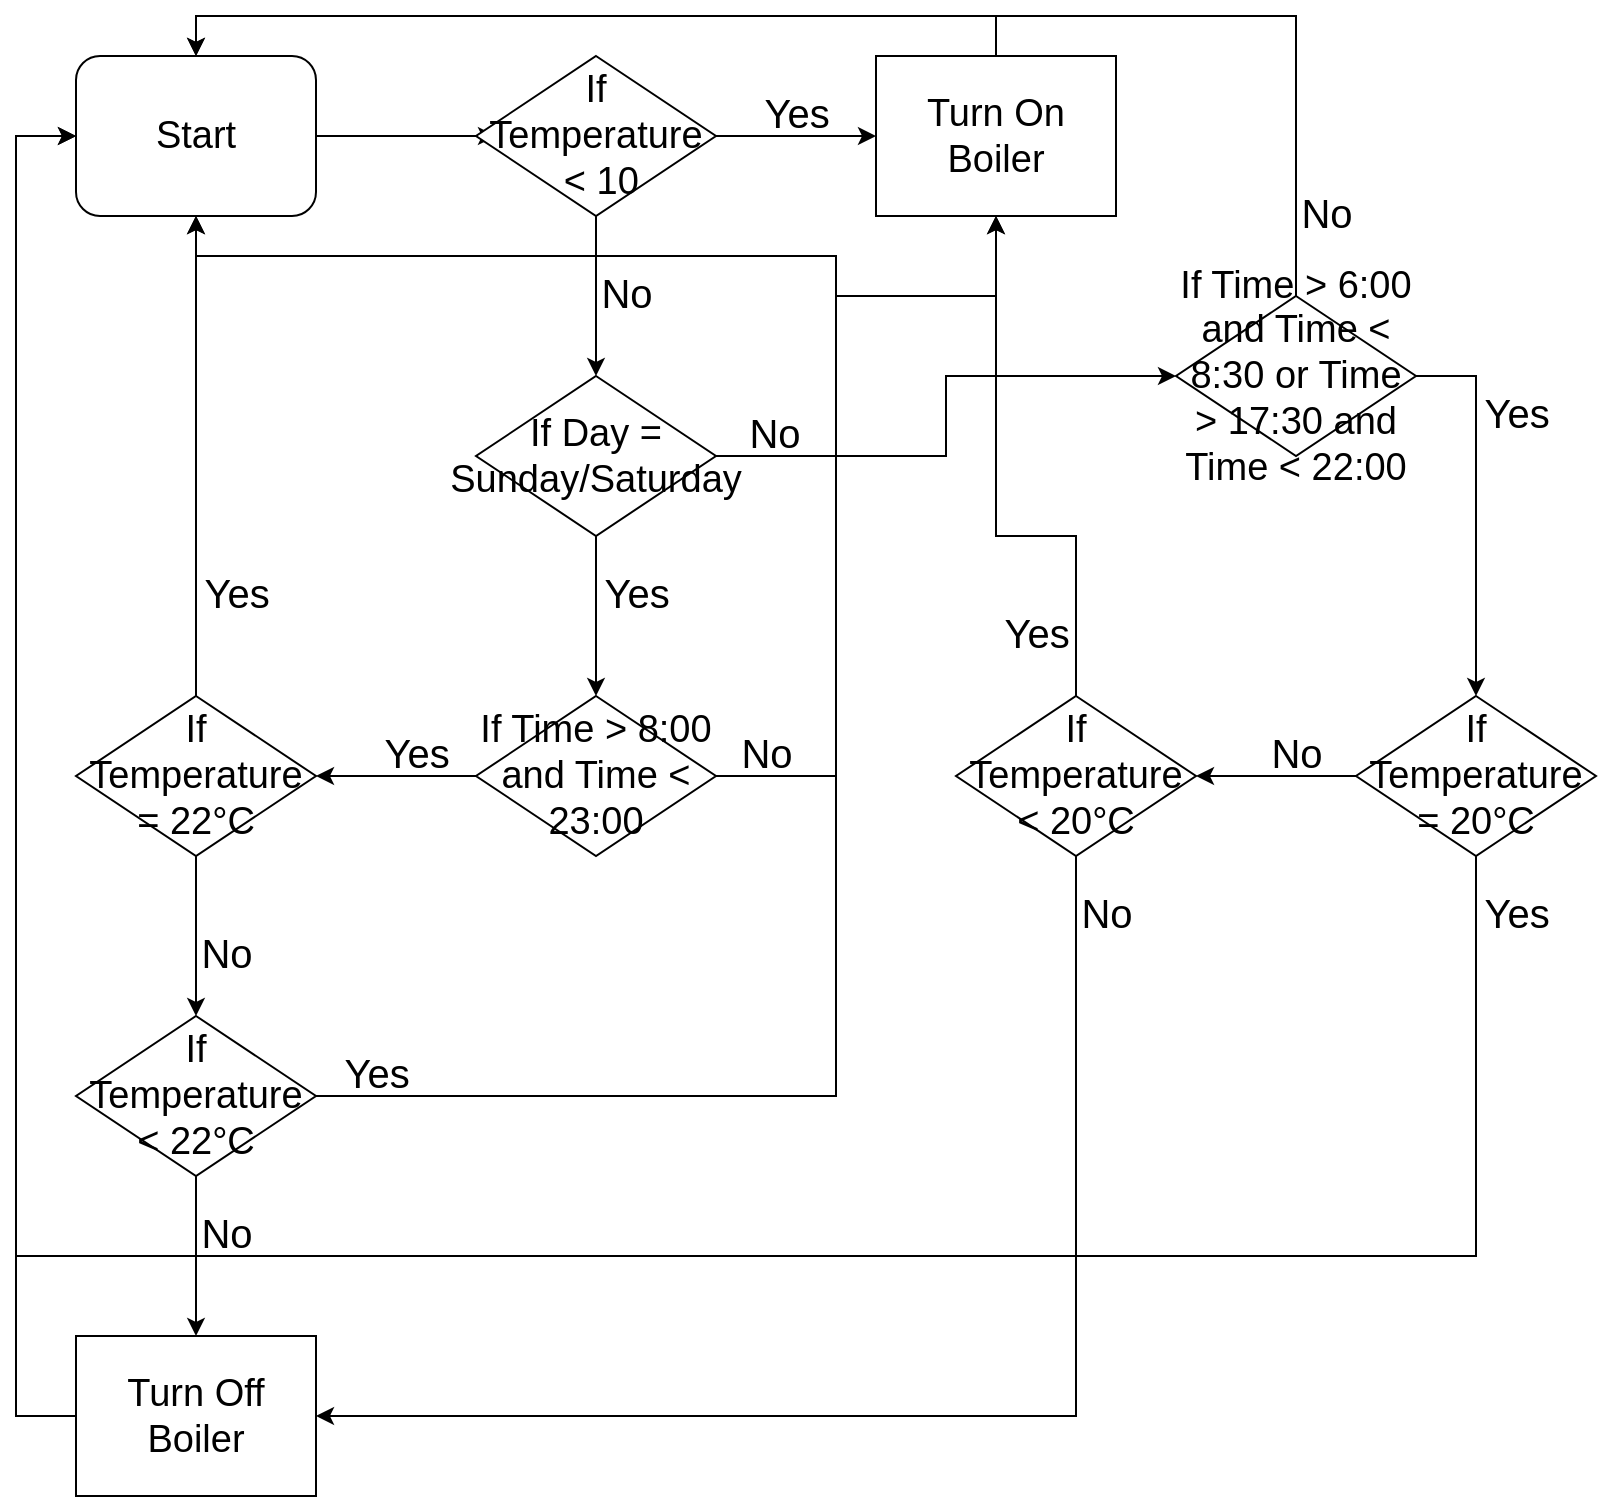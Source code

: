 <mxfile version="20.3.0" type="github">
  <diagram id="JoGJBv-pY6J9CF7DYz9s" name="Page-1">
    <mxGraphModel dx="903" dy="497" grid="1" gridSize="10" guides="1" tooltips="1" connect="1" arrows="1" fold="1" page="1" pageScale="1" pageWidth="827" pageHeight="1169" math="0" shadow="0">
      <root>
        <mxCell id="0" />
        <mxCell id="1" parent="0" />
        <mxCell id="9_eo66QmF36sM_EqYJlc-26" value="" style="edgeStyle=orthogonalEdgeStyle;rounded=0;orthogonalLoop=1;jettySize=auto;html=1;fontSize=30;" edge="1" parent="1" source="9_eo66QmF36sM_EqYJlc-1">
          <mxGeometry relative="1" as="geometry">
            <mxPoint x="250" y="80" as="targetPoint" />
          </mxGeometry>
        </mxCell>
        <mxCell id="9_eo66QmF36sM_EqYJlc-1" value="Start" style="rounded=1;whiteSpace=wrap;html=1;fontSize=19;" vertex="1" parent="1">
          <mxGeometry x="40" y="40" width="120" height="80" as="geometry" />
        </mxCell>
        <mxCell id="9_eo66QmF36sM_EqYJlc-30" value="" style="edgeStyle=orthogonalEdgeStyle;rounded=0;orthogonalLoop=1;jettySize=auto;html=1;fontSize=30;" edge="1" parent="1" source="9_eo66QmF36sM_EqYJlc-27" target="9_eo66QmF36sM_EqYJlc-29">
          <mxGeometry relative="1" as="geometry" />
        </mxCell>
        <mxCell id="9_eo66QmF36sM_EqYJlc-39" value="" style="edgeStyle=orthogonalEdgeStyle;rounded=0;orthogonalLoop=1;jettySize=auto;html=1;fontSize=22;" edge="1" parent="1" source="9_eo66QmF36sM_EqYJlc-27" target="9_eo66QmF36sM_EqYJlc-38">
          <mxGeometry relative="1" as="geometry" />
        </mxCell>
        <mxCell id="9_eo66QmF36sM_EqYJlc-27" value="If Temperature&lt;br style=&quot;font-size: 19px;&quot;&gt;&amp;nbsp;&amp;lt; 10" style="rhombus;whiteSpace=wrap;html=1;fontSize=19;" vertex="1" parent="1">
          <mxGeometry x="240" y="40" width="120" height="80" as="geometry" />
        </mxCell>
        <mxCell id="9_eo66QmF36sM_EqYJlc-29" value="Turn On Boiler" style="whiteSpace=wrap;html=1;fontSize=19;" vertex="1" parent="1">
          <mxGeometry x="440" y="40" width="120" height="80" as="geometry" />
        </mxCell>
        <mxCell id="9_eo66QmF36sM_EqYJlc-31" value="&lt;font style=&quot;font-size: 20px;&quot;&gt;Yes&lt;/font&gt;" style="text;html=1;align=center;verticalAlign=middle;resizable=0;points=[];autosize=1;strokeColor=none;fillColor=none;fontSize=30;" vertex="1" parent="1">
          <mxGeometry x="370" y="40" width="60" height="50" as="geometry" />
        </mxCell>
        <mxCell id="9_eo66QmF36sM_EqYJlc-36" value="&lt;font style=&quot;font-size: 20px;&quot;&gt;No&lt;/font&gt;" style="text;html=1;align=center;verticalAlign=middle;resizable=0;points=[];autosize=1;strokeColor=none;fillColor=none;fontSize=30;" vertex="1" parent="1">
          <mxGeometry x="290" y="130" width="50" height="50" as="geometry" />
        </mxCell>
        <mxCell id="9_eo66QmF36sM_EqYJlc-37" value="" style="endArrow=classic;html=1;rounded=0;fontSize=30;exitX=0.5;exitY=0;exitDx=0;exitDy=0;entryX=0.5;entryY=0;entryDx=0;entryDy=0;" edge="1" parent="1" source="9_eo66QmF36sM_EqYJlc-29" target="9_eo66QmF36sM_EqYJlc-1">
          <mxGeometry width="50" height="50" relative="1" as="geometry">
            <mxPoint x="420" y="50" as="sourcePoint" />
            <mxPoint x="440" y="10" as="targetPoint" />
            <Array as="points">
              <mxPoint x="500" y="20" />
              <mxPoint x="100" y="20" />
            </Array>
          </mxGeometry>
        </mxCell>
        <mxCell id="9_eo66QmF36sM_EqYJlc-45" value="" style="edgeStyle=orthogonalEdgeStyle;rounded=0;orthogonalLoop=1;jettySize=auto;html=1;fontSize=30;" edge="1" parent="1" source="9_eo66QmF36sM_EqYJlc-38" target="9_eo66QmF36sM_EqYJlc-44">
          <mxGeometry relative="1" as="geometry" />
        </mxCell>
        <mxCell id="9_eo66QmF36sM_EqYJlc-68" value="" style="edgeStyle=orthogonalEdgeStyle;rounded=0;orthogonalLoop=1;jettySize=auto;html=1;fontSize=30;fontColor=#000000;" edge="1" parent="1" source="9_eo66QmF36sM_EqYJlc-38" target="9_eo66QmF36sM_EqYJlc-67">
          <mxGeometry relative="1" as="geometry" />
        </mxCell>
        <mxCell id="9_eo66QmF36sM_EqYJlc-38" value="If Day = Sunday/Saturday" style="rhombus;whiteSpace=wrap;html=1;fontSize=19;" vertex="1" parent="1">
          <mxGeometry x="240" y="200" width="120" height="80" as="geometry" />
        </mxCell>
        <mxCell id="9_eo66QmF36sM_EqYJlc-51" value="" style="edgeStyle=orthogonalEdgeStyle;rounded=0;orthogonalLoop=1;jettySize=auto;html=1;fontSize=30;" edge="1" parent="1" source="9_eo66QmF36sM_EqYJlc-44" target="9_eo66QmF36sM_EqYJlc-50">
          <mxGeometry relative="1" as="geometry" />
        </mxCell>
        <mxCell id="9_eo66QmF36sM_EqYJlc-92" style="edgeStyle=orthogonalEdgeStyle;rounded=0;orthogonalLoop=1;jettySize=auto;html=1;exitX=1;exitY=0.5;exitDx=0;exitDy=0;fontSize=19;fontColor=#000000;entryX=0.5;entryY=1;entryDx=0;entryDy=0;" edge="1" parent="1" source="9_eo66QmF36sM_EqYJlc-44" target="9_eo66QmF36sM_EqYJlc-1">
          <mxGeometry relative="1" as="geometry">
            <mxPoint x="420" y="130" as="targetPoint" />
            <Array as="points">
              <mxPoint x="420" y="400" />
              <mxPoint x="420" y="140" />
              <mxPoint x="100" y="140" />
            </Array>
          </mxGeometry>
        </mxCell>
        <mxCell id="9_eo66QmF36sM_EqYJlc-44" value="If Time &amp;gt; 8:00 and Time &amp;lt; 23:00" style="rhombus;whiteSpace=wrap;html=1;fontSize=19;" vertex="1" parent="1">
          <mxGeometry x="240" y="360" width="120" height="80" as="geometry" />
        </mxCell>
        <mxCell id="9_eo66QmF36sM_EqYJlc-46" value="&lt;font style=&quot;font-size: 20px;&quot;&gt;Yes&lt;/font&gt;" style="text;html=1;align=center;verticalAlign=middle;resizable=0;points=[];autosize=1;strokeColor=none;fillColor=none;fontSize=30;" vertex="1" parent="1">
          <mxGeometry x="290" y="280" width="60" height="50" as="geometry" />
        </mxCell>
        <mxCell id="9_eo66QmF36sM_EqYJlc-47" value="&lt;font style=&quot;font-size: 20px;&quot;&gt;No&lt;/font&gt;" style="text;html=1;align=center;verticalAlign=middle;resizable=0;points=[];autosize=1;strokeColor=none;fillColor=none;fontSize=30;" vertex="1" parent="1">
          <mxGeometry x="364" y="200" width="50" height="50" as="geometry" />
        </mxCell>
        <mxCell id="9_eo66QmF36sM_EqYJlc-48" value="&lt;font style=&quot;font-size: 20px;&quot;&gt;Yes&lt;/font&gt;" style="text;html=1;align=center;verticalAlign=middle;resizable=0;points=[];autosize=1;strokeColor=none;fillColor=none;fontSize=30;" vertex="1" parent="1">
          <mxGeometry x="180" y="360" width="60" height="50" as="geometry" />
        </mxCell>
        <mxCell id="9_eo66QmF36sM_EqYJlc-55" value="" style="edgeStyle=orthogonalEdgeStyle;rounded=0;orthogonalLoop=1;jettySize=auto;html=1;fontSize=30;fontColor=#000000;" edge="1" parent="1" source="9_eo66QmF36sM_EqYJlc-50" target="9_eo66QmF36sM_EqYJlc-54">
          <mxGeometry relative="1" as="geometry" />
        </mxCell>
        <mxCell id="9_eo66QmF36sM_EqYJlc-50" value="If Temperature = 2&lt;font style=&quot;font-size: 19px;&quot;&gt;2°C&lt;/font&gt;" style="rhombus;whiteSpace=wrap;html=1;fontSize=19;" vertex="1" parent="1">
          <mxGeometry x="40" y="360" width="120" height="80" as="geometry" />
        </mxCell>
        <mxCell id="9_eo66QmF36sM_EqYJlc-52" value="&lt;font style=&quot;font-size: 20px;&quot;&gt;Yes&lt;/font&gt;" style="text;html=1;align=center;verticalAlign=middle;resizable=0;points=[];autosize=1;strokeColor=none;fillColor=none;fontSize=30;" vertex="1" parent="1">
          <mxGeometry x="90" y="280" width="60" height="50" as="geometry" />
        </mxCell>
        <mxCell id="9_eo66QmF36sM_EqYJlc-53" value="" style="endArrow=classic;html=1;rounded=0;fontSize=30;fontColor=#000000;exitX=0.5;exitY=0;exitDx=0;exitDy=0;entryX=0.5;entryY=1;entryDx=0;entryDy=0;" edge="1" parent="1" source="9_eo66QmF36sM_EqYJlc-50" target="9_eo66QmF36sM_EqYJlc-1">
          <mxGeometry width="50" height="50" relative="1" as="geometry">
            <mxPoint x="90" y="270" as="sourcePoint" />
            <mxPoint x="140" y="220" as="targetPoint" />
          </mxGeometry>
        </mxCell>
        <mxCell id="9_eo66QmF36sM_EqYJlc-62" value="" style="edgeStyle=orthogonalEdgeStyle;rounded=0;orthogonalLoop=1;jettySize=auto;html=1;fontSize=30;fontColor=#000000;" edge="1" parent="1" source="9_eo66QmF36sM_EqYJlc-54" target="9_eo66QmF36sM_EqYJlc-61">
          <mxGeometry relative="1" as="geometry" />
        </mxCell>
        <mxCell id="9_eo66QmF36sM_EqYJlc-71" value="" style="edgeStyle=orthogonalEdgeStyle;rounded=0;orthogonalLoop=1;jettySize=auto;html=1;fontSize=30;fontColor=#000000;entryX=0.5;entryY=1;entryDx=0;entryDy=0;" edge="1" parent="1" source="9_eo66QmF36sM_EqYJlc-54" target="9_eo66QmF36sM_EqYJlc-29">
          <mxGeometry relative="1" as="geometry">
            <mxPoint x="420" y="120" as="targetPoint" />
            <Array as="points">
              <mxPoint x="420" y="560" />
              <mxPoint x="420" y="160" />
              <mxPoint x="500" y="160" />
            </Array>
          </mxGeometry>
        </mxCell>
        <mxCell id="9_eo66QmF36sM_EqYJlc-54" value="If Temperature &amp;lt; 22°C" style="rhombus;whiteSpace=wrap;html=1;fontSize=19;" vertex="1" parent="1">
          <mxGeometry x="40" y="520" width="120" height="80" as="geometry" />
        </mxCell>
        <mxCell id="9_eo66QmF36sM_EqYJlc-56" value="&lt;font style=&quot;font-size: 20px;&quot;&gt;No&lt;/font&gt;" style="text;html=1;align=center;verticalAlign=middle;resizable=0;points=[];autosize=1;strokeColor=none;fillColor=none;fontSize=30;" vertex="1" parent="1">
          <mxGeometry x="90" y="460" width="50" height="50" as="geometry" />
        </mxCell>
        <mxCell id="9_eo66QmF36sM_EqYJlc-60" value="&lt;font style=&quot;font-size: 20px;&quot;&gt;Yes&lt;/font&gt;" style="text;html=1;align=center;verticalAlign=middle;resizable=0;points=[];autosize=1;strokeColor=none;fillColor=none;fontSize=30;" vertex="1" parent="1">
          <mxGeometry x="160" y="520" width="60" height="50" as="geometry" />
        </mxCell>
        <mxCell id="9_eo66QmF36sM_EqYJlc-61" value="Turn Off Boiler" style="whiteSpace=wrap;html=1;fontSize=19;" vertex="1" parent="1">
          <mxGeometry x="40" y="680" width="120" height="80" as="geometry" />
        </mxCell>
        <mxCell id="9_eo66QmF36sM_EqYJlc-63" value="&lt;font style=&quot;font-size: 20px;&quot;&gt;No&lt;/font&gt;" style="text;html=1;align=center;verticalAlign=middle;resizable=0;points=[];autosize=1;strokeColor=none;fillColor=none;fontSize=30;" vertex="1" parent="1">
          <mxGeometry x="90" y="600" width="50" height="50" as="geometry" />
        </mxCell>
        <mxCell id="9_eo66QmF36sM_EqYJlc-64" value="" style="endArrow=classic;html=1;rounded=0;fontSize=30;fontColor=#000000;exitX=0;exitY=0.5;exitDx=0;exitDy=0;entryX=0;entryY=0.5;entryDx=0;entryDy=0;" edge="1" parent="1" source="9_eo66QmF36sM_EqYJlc-61" target="9_eo66QmF36sM_EqYJlc-1">
          <mxGeometry width="50" height="50" relative="1" as="geometry">
            <mxPoint x="10" y="840" as="sourcePoint" />
            <mxPoint x="20" y="660" as="targetPoint" />
            <Array as="points">
              <mxPoint x="10" y="720" />
              <mxPoint x="10" y="80" />
            </Array>
          </mxGeometry>
        </mxCell>
        <mxCell id="9_eo66QmF36sM_EqYJlc-74" value="" style="edgeStyle=orthogonalEdgeStyle;rounded=0;orthogonalLoop=1;jettySize=auto;html=1;fontSize=30;fontColor=#000000;entryX=0.5;entryY=0;entryDx=0;entryDy=0;" edge="1" parent="1" source="9_eo66QmF36sM_EqYJlc-67" target="9_eo66QmF36sM_EqYJlc-73">
          <mxGeometry relative="1" as="geometry">
            <Array as="points">
              <mxPoint x="740" y="200" />
            </Array>
          </mxGeometry>
        </mxCell>
        <mxCell id="9_eo66QmF36sM_EqYJlc-94" style="edgeStyle=orthogonalEdgeStyle;rounded=0;orthogonalLoop=1;jettySize=auto;html=1;exitX=0.5;exitY=0;exitDx=0;exitDy=0;entryX=0.5;entryY=0;entryDx=0;entryDy=0;fontSize=19;fontColor=#000000;" edge="1" parent="1" source="9_eo66QmF36sM_EqYJlc-67" target="9_eo66QmF36sM_EqYJlc-1">
          <mxGeometry relative="1" as="geometry" />
        </mxCell>
        <mxCell id="9_eo66QmF36sM_EqYJlc-67" value="If Time &amp;gt; 6:00 and Time &amp;lt; 8:30 or Time &amp;gt; 17:30 and Time &amp;lt; 22:00" style="rhombus;whiteSpace=wrap;html=1;fontSize=19;" vertex="1" parent="1">
          <mxGeometry x="590" y="160" width="120" height="80" as="geometry" />
        </mxCell>
        <mxCell id="9_eo66QmF36sM_EqYJlc-81" value="" style="edgeStyle=orthogonalEdgeStyle;rounded=0;orthogonalLoop=1;jettySize=auto;html=1;fontSize=30;fontColor=#000000;" edge="1" parent="1" source="9_eo66QmF36sM_EqYJlc-73" target="9_eo66QmF36sM_EqYJlc-80">
          <mxGeometry relative="1" as="geometry" />
        </mxCell>
        <mxCell id="9_eo66QmF36sM_EqYJlc-83" style="edgeStyle=orthogonalEdgeStyle;rounded=0;orthogonalLoop=1;jettySize=auto;html=1;exitX=0.5;exitY=1;exitDx=0;exitDy=0;fontSize=30;fontColor=#000000;" edge="1" parent="1" source="9_eo66QmF36sM_EqYJlc-73">
          <mxGeometry relative="1" as="geometry">
            <mxPoint x="40" y="80" as="targetPoint" />
            <Array as="points">
              <mxPoint x="740" y="640" />
              <mxPoint x="10" y="640" />
            </Array>
          </mxGeometry>
        </mxCell>
        <mxCell id="9_eo66QmF36sM_EqYJlc-73" value="If Temperature = 20°C" style="rhombus;whiteSpace=wrap;html=1;fontSize=19;" vertex="1" parent="1">
          <mxGeometry x="680" y="360" width="120" height="80" as="geometry" />
        </mxCell>
        <mxCell id="9_eo66QmF36sM_EqYJlc-85" style="edgeStyle=orthogonalEdgeStyle;rounded=0;orthogonalLoop=1;jettySize=auto;html=1;exitX=0.5;exitY=1;exitDx=0;exitDy=0;entryX=1;entryY=0.5;entryDx=0;entryDy=0;fontSize=30;fontColor=#000000;" edge="1" parent="1" source="9_eo66QmF36sM_EqYJlc-80" target="9_eo66QmF36sM_EqYJlc-61">
          <mxGeometry relative="1" as="geometry" />
        </mxCell>
        <mxCell id="9_eo66QmF36sM_EqYJlc-88" value="" style="edgeStyle=orthogonalEdgeStyle;rounded=0;orthogonalLoop=1;jettySize=auto;html=1;fontSize=30;fontColor=#000000;" edge="1" parent="1" source="9_eo66QmF36sM_EqYJlc-80">
          <mxGeometry relative="1" as="geometry">
            <mxPoint x="500" y="120" as="targetPoint" />
            <Array as="points">
              <mxPoint x="540" y="280" />
              <mxPoint x="500" y="280" />
            </Array>
          </mxGeometry>
        </mxCell>
        <mxCell id="9_eo66QmF36sM_EqYJlc-80" value="If Temperature &amp;lt; 20°C" style="rhombus;whiteSpace=wrap;html=1;fontSize=19;" vertex="1" parent="1">
          <mxGeometry x="480" y="360" width="120" height="80" as="geometry" />
        </mxCell>
        <mxCell id="9_eo66QmF36sM_EqYJlc-82" value="&lt;font style=&quot;font-size: 20px;&quot;&gt;Yes&lt;/font&gt;" style="text;html=1;align=center;verticalAlign=middle;resizable=0;points=[];autosize=1;strokeColor=none;fillColor=none;fontSize=30;" vertex="1" parent="1">
          <mxGeometry x="730" y="440" width="60" height="50" as="geometry" />
        </mxCell>
        <mxCell id="9_eo66QmF36sM_EqYJlc-84" value="&lt;font style=&quot;font-size: 20px;&quot;&gt;No&lt;/font&gt;" style="text;html=1;align=center;verticalAlign=middle;resizable=0;points=[];autosize=1;strokeColor=none;fillColor=none;fontSize=30;" vertex="1" parent="1">
          <mxGeometry x="625" y="360" width="50" height="50" as="geometry" />
        </mxCell>
        <mxCell id="9_eo66QmF36sM_EqYJlc-86" value="&lt;font style=&quot;font-size: 20px;&quot;&gt;No&lt;/font&gt;" style="text;html=1;align=center;verticalAlign=middle;resizable=0;points=[];autosize=1;strokeColor=none;fillColor=none;fontSize=30;" vertex="1" parent="1">
          <mxGeometry x="530" y="440" width="50" height="50" as="geometry" />
        </mxCell>
        <mxCell id="9_eo66QmF36sM_EqYJlc-89" value="&lt;font style=&quot;font-size: 20px;&quot;&gt;Yes&lt;/font&gt;" style="text;html=1;align=center;verticalAlign=middle;resizable=0;points=[];autosize=1;strokeColor=none;fillColor=none;fontSize=30;" vertex="1" parent="1">
          <mxGeometry x="490" y="300" width="60" height="50" as="geometry" />
        </mxCell>
        <mxCell id="9_eo66QmF36sM_EqYJlc-91" value="&lt;font style=&quot;font-size: 20px;&quot;&gt;Yes&lt;/font&gt;" style="text;html=1;align=center;verticalAlign=middle;resizable=0;points=[];autosize=1;strokeColor=none;fillColor=none;fontSize=30;" vertex="1" parent="1">
          <mxGeometry x="730" y="190" width="60" height="50" as="geometry" />
        </mxCell>
        <mxCell id="9_eo66QmF36sM_EqYJlc-93" value="&lt;font style=&quot;font-size: 20px;&quot;&gt;No&lt;/font&gt;" style="text;html=1;align=center;verticalAlign=middle;resizable=0;points=[];autosize=1;strokeColor=none;fillColor=none;fontSize=30;" vertex="1" parent="1">
          <mxGeometry x="360" y="360" width="50" height="50" as="geometry" />
        </mxCell>
        <mxCell id="9_eo66QmF36sM_EqYJlc-95" value="&lt;font style=&quot;font-size: 20px;&quot;&gt;No&lt;/font&gt;" style="text;html=1;align=center;verticalAlign=middle;resizable=0;points=[];autosize=1;strokeColor=none;fillColor=none;fontSize=30;" vertex="1" parent="1">
          <mxGeometry x="640" y="90" width="50" height="50" as="geometry" />
        </mxCell>
      </root>
    </mxGraphModel>
  </diagram>
</mxfile>

